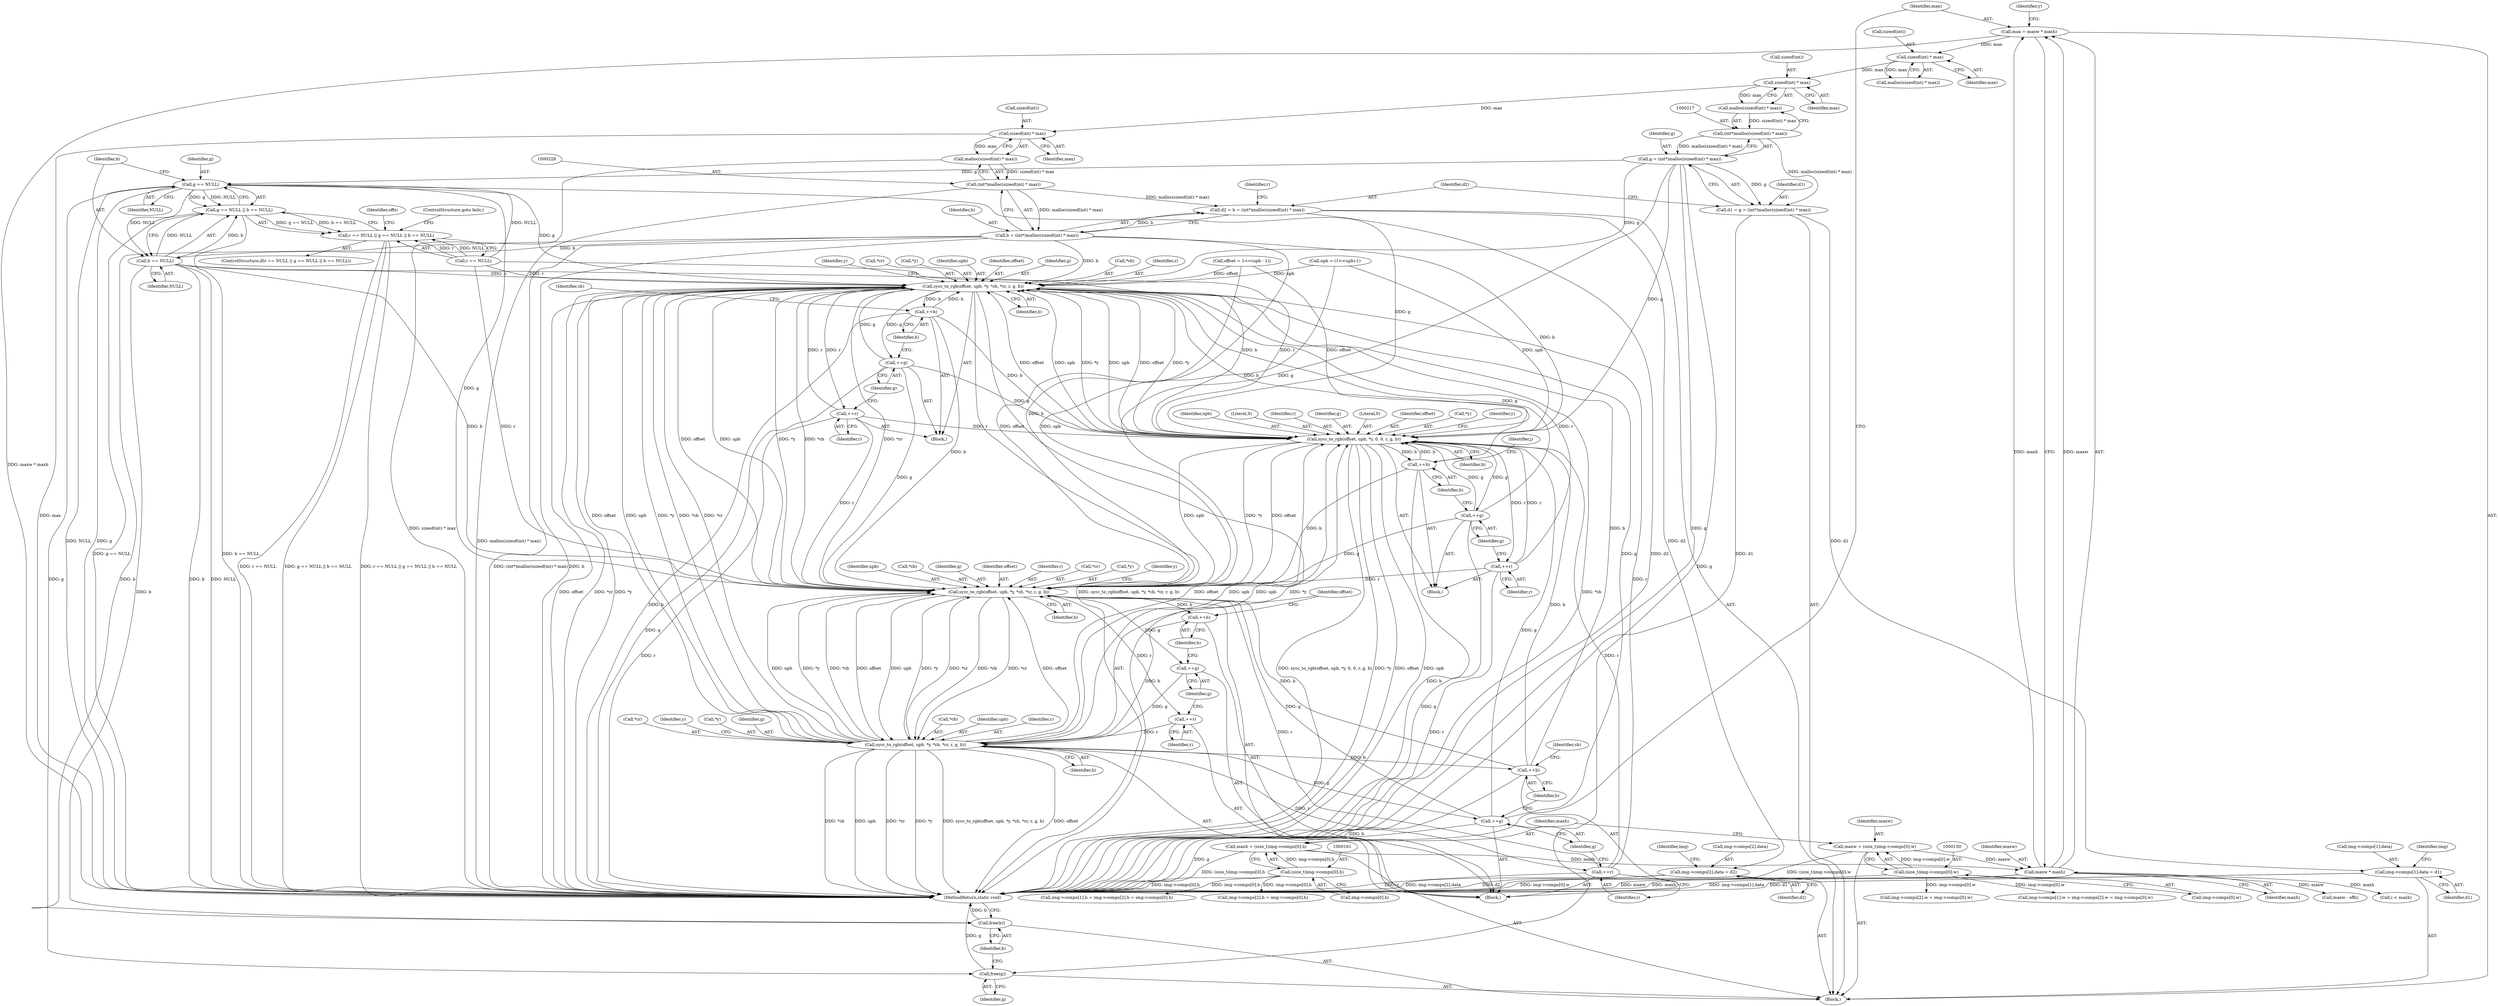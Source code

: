 digraph "0_openjpeg_15f081c89650dccee4aa4ae66f614c3fdb268767_1@API" {
"1000219" [label="(Call,sizeof(int) * max)"];
"1000208" [label="(Call,sizeof(int) * max)"];
"1000169" [label="(Call,max = maxw * maxh)"];
"1000171" [label="(Call,maxw * maxh)"];
"1000147" [label="(Call,maxw = (size_t)img->comps[0].w)"];
"1000149" [label="(Call,(size_t)img->comps[0].w)"];
"1000158" [label="(Call,maxh = (size_t)img->comps[0].h)"];
"1000160" [label="(Call,(size_t)img->comps[0].h)"];
"1000218" [label="(Call,malloc(sizeof(int) * max))"];
"1000216" [label="(Call,(int*)malloc(sizeof(int) * max))"];
"1000212" [label="(Call,d1 = g = (int*)malloc(sizeof(int) * max))"];
"1000407" [label="(Call,img->comps[1].data = d1)"];
"1000214" [label="(Call,g = (int*)malloc(sizeof(int) * max))"];
"1000240" [label="(Call,g == NULL)"];
"1000239" [label="(Call,g == NULL || b == NULL)"];
"1000235" [label="(Call,r == NULL || g == NULL || b == NULL)"];
"1000243" [label="(Call,b == NULL)"];
"1000275" [label="(Call,sycc_to_rgb(offset, upb, *y, 0, 0, r, g, b))"];
"1000287" [label="(Call,++r)"];
"1000309" [label="(Call,sycc_to_rgb(offset, upb, *y, *cb, *cr, r, g, b))"];
"1000323" [label="(Call,++r)"];
"1000329" [label="(Call,sycc_to_rgb(offset, upb, *y, *cb, *cr, r, g, b))"];
"1000343" [label="(Call,++r)"];
"1000358" [label="(Call,sycc_to_rgb(offset, upb, *y, *cb, *cr, r, g, b))"];
"1000372" [label="(Call,++r)"];
"1000374" [label="(Call,++g)"];
"1000376" [label="(Call,++b)"];
"1000345" [label="(Call,++g)"];
"1000347" [label="(Call,++b)"];
"1000325" [label="(Call,++g)"];
"1000327" [label="(Call,++b)"];
"1000289" [label="(Call,++g)"];
"1000291" [label="(Call,++b)"];
"1000536" [label="(Call,free(b))"];
"1000534" [label="(Call,free(g))"];
"1000230" [label="(Call,sizeof(int) * max)"];
"1000229" [label="(Call,malloc(sizeof(int) * max))"];
"1000227" [label="(Call,(int*)malloc(sizeof(int) * max))"];
"1000223" [label="(Call,d2 = b = (int*)malloc(sizeof(int) * max))"];
"1000424" [label="(Call,img->comps[2].data = d2)"];
"1000225" [label="(Call,b = (int*)malloc(sizeof(int) * max))"];
"1000292" [label="(Identifier,b)"];
"1000242" [label="(Identifier,NULL)"];
"1000326" [label="(Identifier,g)"];
"1000243" [label="(Call,b == NULL)"];
"1000464" [label="(Call,img->comps[2].h = img->comps[0].h)"];
"1000220" [label="(Call,sizeof(int))"];
"1000311" [label="(Identifier,upb)"];
"1000151" [label="(Call,img->comps[0].w)"];
"1000314" [label="(Call,*cb)"];
"1000212" [label="(Call,d1 = g = (int*)malloc(sizeof(int) * max))"];
"1000373" [label="(Identifier,r)"];
"1000277" [label="(Identifier,upb)"];
"1000213" [label="(Identifier,d1)"];
"1000219" [label="(Call,sizeof(int) * max)"];
"1000290" [label="(Identifier,g)"];
"1000346" [label="(Identifier,g)"];
"1000211" [label="(Identifier,max)"];
"1000441" [label="(Call,img->comps[2].w = img->comps[0].w)"];
"1000240" [label="(Call,g == NULL)"];
"1000344" [label="(Identifier,r)"];
"1000162" [label="(Call,img->comps[0].h)"];
"1000275" [label="(Call,sycc_to_rgb(offset, upb, *y, 0, 0, r, g, b))"];
"1000233" [label="(Identifier,max)"];
"1000241" [label="(Identifier,g)"];
"1000537" [label="(Identifier,b)"];
"1000170" [label="(Identifier,max)"];
"1000209" [label="(Call,sizeof(int))"];
"1000234" [label="(ControlStructure,if(r == NULL || g == NULL || b == NULL))"];
"1000328" [label="(Identifier,b)"];
"1000379" [label="(Identifier,cb)"];
"1000236" [label="(Call,r == NULL)"];
"1000456" [label="(Call,img->comps[1].h = img->comps[2].h = img->comps[0].h)"];
"1000227" [label="(Call,(int*)malloc(sizeof(int) * max))"];
"1000325" [label="(Call,++g)"];
"1000287" [label="(Call,++r)"];
"1000319" [label="(Identifier,g)"];
"1000334" [label="(Call,*cb)"];
"1000367" [label="(Identifier,r)"];
"1000256" [label="(Call,maxw - offx)"];
"1000291" [label="(Call,++b)"];
"1000331" [label="(Identifier,upb)"];
"1000215" [label="(Identifier,g)"];
"1000371" [label="(Identifier,y)"];
"1000248" [label="(Identifier,offx)"];
"1000171" [label="(Call,maxw * maxh)"];
"1000323" [label="(Call,++r)"];
"1000340" [label="(Identifier,b)"];
"1000432" [label="(Identifier,d2)"];
"1000309" [label="(Call,sycc_to_rgb(offset, upb, *y, *cb, *cr, r, g, b))"];
"1000160" [label="(Call,(size_t)img->comps[0].h)"];
"1000169" [label="(Call,max = maxw * maxh)"];
"1000216" [label="(Call,(int*)malloc(sizeof(int) * max))"];
"1000308" [label="(Block,)"];
"1000245" [label="(Identifier,NULL)"];
"1000375" [label="(Identifier,g)"];
"1000433" [label="(Call,img->comps[1].w = img->comps[2].w = img->comps[0].w)"];
"1000407" [label="(Call,img->comps[1].data = d1)"];
"1000149" [label="(Call,(size_t)img->comps[0].w)"];
"1000244" [label="(Identifier,b)"];
"1000263" [label="(Call,i < maxh)"];
"1000365" [label="(Call,*cr)"];
"1000226" [label="(Identifier,b)"];
"1000288" [label="(Identifier,r)"];
"1000343" [label="(Call,++r)"];
"1000231" [label="(Call,sizeof(int))"];
"1000361" [label="(Call,*y)"];
"1000310" [label="(Identifier,offset)"];
"1000425" [label="(Call,img->comps[2].data)"];
"1000318" [label="(Identifier,r)"];
"1000348" [label="(Identifier,b)"];
"1000175" [label="(Identifier,y)"];
"1000224" [label="(Identifier,d2)"];
"1000330" [label="(Identifier,offset)"];
"1000437" [label="(Identifier,img)"];
"1000345" [label="(Call,++g)"];
"1000281" [label="(Literal,0)"];
"1000360" [label="(Identifier,upb)"];
"1000372" [label="(Call,++r)"];
"1000222" [label="(Identifier,max)"];
"1000104" [label="(Block,)"];
"1000535" [label="(Identifier,g)"];
"1000359" [label="(Identifier,offset)"];
"1000538" [label="(MethodReturn,static void)"];
"1000536" [label="(Call,free(b))"];
"1000148" [label="(Identifier,maxw)"];
"1000147" [label="(Call,maxw = (size_t)img->comps[0].w)"];
"1000289" [label="(Call,++g)"];
"1000230" [label="(Call,sizeof(int) * max)"];
"1000376" [label="(Call,++b)"];
"1000320" [label="(Identifier,b)"];
"1000133" [label="(Call,offset = 1<<(upb - 1))"];
"1000282" [label="(Identifier,r)"];
"1000347" [label="(Call,++b)"];
"1000329" [label="(Call,sycc_to_rgb(offset, upb, *y, *cb, *cr, r, g, b))"];
"1000338" [label="(Identifier,r)"];
"1000358" [label="(Call,sycc_to_rgb(offset, upb, *y, *cb, *cr, r, g, b))"];
"1000283" [label="(Identifier,g)"];
"1000368" [label="(Identifier,g)"];
"1000408" [label="(Call,img->comps[1].data)"];
"1000274" [label="(Block,)"];
"1000280" [label="(Literal,0)"];
"1000420" [label="(Identifier,img)"];
"1000276" [label="(Identifier,offset)"];
"1000336" [label="(Call,*cr)"];
"1000158" [label="(Call,maxh = (size_t)img->comps[0].h)"];
"1000208" [label="(Call,sizeof(int) * max)"];
"1000342" [label="(Identifier,y)"];
"1000324" [label="(Identifier,r)"];
"1000369" [label="(Identifier,b)"];
"1000278" [label="(Call,*y)"];
"1000327" [label="(Call,++b)"];
"1000374" [label="(Call,++g)"];
"1000316" [label="(Call,*cr)"];
"1000246" [label="(ControlStructure,goto fails;)"];
"1000424" [label="(Call,img->comps[2].data = d2)"];
"1000223" [label="(Call,d2 = b = (int*)malloc(sizeof(int) * max))"];
"1000332" [label="(Call,*y)"];
"1000284" [label="(Identifier,b)"];
"1000225" [label="(Call,b = (int*)malloc(sizeof(int) * max))"];
"1000295" [label="(Identifier,j)"];
"1000140" [label="(Call,upb = (1<<upb)-1)"];
"1000286" [label="(Identifier,y)"];
"1000214" [label="(Call,g = (int*)malloc(sizeof(int) * max))"];
"1000312" [label="(Call,*y)"];
"1000237" [label="(Identifier,r)"];
"1000229" [label="(Call,malloc(sizeof(int) * max))"];
"1000207" [label="(Call,malloc(sizeof(int) * max))"];
"1000159" [label="(Identifier,maxh)"];
"1000377" [label="(Identifier,b)"];
"1000322" [label="(Identifier,y)"];
"1000235" [label="(Call,r == NULL || g == NULL || b == NULL)"];
"1000350" [label="(Identifier,cb)"];
"1000357" [label="(Block,)"];
"1000218" [label="(Call,malloc(sizeof(int) * max))"];
"1000173" [label="(Identifier,maxh)"];
"1000339" [label="(Identifier,g)"];
"1000415" [label="(Identifier,d1)"];
"1000172" [label="(Identifier,maxw)"];
"1000534" [label="(Call,free(g))"];
"1000363" [label="(Call,*cb)"];
"1000239" [label="(Call,g == NULL || b == NULL)"];
"1000219" -> "1000218"  [label="AST: "];
"1000219" -> "1000222"  [label="CFG: "];
"1000220" -> "1000219"  [label="AST: "];
"1000222" -> "1000219"  [label="AST: "];
"1000218" -> "1000219"  [label="CFG: "];
"1000219" -> "1000218"  [label="DDG: max"];
"1000208" -> "1000219"  [label="DDG: max"];
"1000219" -> "1000230"  [label="DDG: max"];
"1000208" -> "1000207"  [label="AST: "];
"1000208" -> "1000211"  [label="CFG: "];
"1000209" -> "1000208"  [label="AST: "];
"1000211" -> "1000208"  [label="AST: "];
"1000207" -> "1000208"  [label="CFG: "];
"1000208" -> "1000207"  [label="DDG: max"];
"1000169" -> "1000208"  [label="DDG: max"];
"1000169" -> "1000104"  [label="AST: "];
"1000169" -> "1000171"  [label="CFG: "];
"1000170" -> "1000169"  [label="AST: "];
"1000171" -> "1000169"  [label="AST: "];
"1000175" -> "1000169"  [label="CFG: "];
"1000169" -> "1000538"  [label="DDG: maxw * maxh"];
"1000171" -> "1000169"  [label="DDG: maxw"];
"1000171" -> "1000169"  [label="DDG: maxh"];
"1000171" -> "1000173"  [label="CFG: "];
"1000172" -> "1000171"  [label="AST: "];
"1000173" -> "1000171"  [label="AST: "];
"1000171" -> "1000538"  [label="DDG: maxw"];
"1000171" -> "1000538"  [label="DDG: maxh"];
"1000147" -> "1000171"  [label="DDG: maxw"];
"1000158" -> "1000171"  [label="DDG: maxh"];
"1000171" -> "1000256"  [label="DDG: maxw"];
"1000171" -> "1000263"  [label="DDG: maxh"];
"1000147" -> "1000104"  [label="AST: "];
"1000147" -> "1000149"  [label="CFG: "];
"1000148" -> "1000147"  [label="AST: "];
"1000149" -> "1000147"  [label="AST: "];
"1000159" -> "1000147"  [label="CFG: "];
"1000147" -> "1000538"  [label="DDG: (size_t)img->comps[0].w"];
"1000149" -> "1000147"  [label="DDG: img->comps[0].w"];
"1000149" -> "1000151"  [label="CFG: "];
"1000150" -> "1000149"  [label="AST: "];
"1000151" -> "1000149"  [label="AST: "];
"1000149" -> "1000538"  [label="DDG: img->comps[0].w"];
"1000149" -> "1000433"  [label="DDG: img->comps[0].w"];
"1000149" -> "1000441"  [label="DDG: img->comps[0].w"];
"1000158" -> "1000104"  [label="AST: "];
"1000158" -> "1000160"  [label="CFG: "];
"1000159" -> "1000158"  [label="AST: "];
"1000160" -> "1000158"  [label="AST: "];
"1000170" -> "1000158"  [label="CFG: "];
"1000158" -> "1000538"  [label="DDG: (size_t)img->comps[0].h"];
"1000160" -> "1000158"  [label="DDG: img->comps[0].h"];
"1000160" -> "1000162"  [label="CFG: "];
"1000161" -> "1000160"  [label="AST: "];
"1000162" -> "1000160"  [label="AST: "];
"1000160" -> "1000538"  [label="DDG: img->comps[0].h"];
"1000160" -> "1000456"  [label="DDG: img->comps[0].h"];
"1000160" -> "1000464"  [label="DDG: img->comps[0].h"];
"1000218" -> "1000216"  [label="AST: "];
"1000216" -> "1000218"  [label="CFG: "];
"1000218" -> "1000216"  [label="DDG: sizeof(int) * max"];
"1000216" -> "1000214"  [label="AST: "];
"1000217" -> "1000216"  [label="AST: "];
"1000214" -> "1000216"  [label="CFG: "];
"1000216" -> "1000212"  [label="DDG: malloc(sizeof(int) * max)"];
"1000216" -> "1000214"  [label="DDG: malloc(sizeof(int) * max)"];
"1000212" -> "1000104"  [label="AST: "];
"1000212" -> "1000214"  [label="CFG: "];
"1000213" -> "1000212"  [label="AST: "];
"1000214" -> "1000212"  [label="AST: "];
"1000224" -> "1000212"  [label="CFG: "];
"1000212" -> "1000538"  [label="DDG: d1"];
"1000214" -> "1000212"  [label="DDG: g"];
"1000212" -> "1000407"  [label="DDG: d1"];
"1000407" -> "1000104"  [label="AST: "];
"1000407" -> "1000415"  [label="CFG: "];
"1000408" -> "1000407"  [label="AST: "];
"1000415" -> "1000407"  [label="AST: "];
"1000420" -> "1000407"  [label="CFG: "];
"1000407" -> "1000538"  [label="DDG: img->comps[1].data"];
"1000407" -> "1000538"  [label="DDG: d1"];
"1000215" -> "1000214"  [label="AST: "];
"1000214" -> "1000538"  [label="DDG: g"];
"1000214" -> "1000240"  [label="DDG: g"];
"1000214" -> "1000275"  [label="DDG: g"];
"1000214" -> "1000309"  [label="DDG: g"];
"1000214" -> "1000358"  [label="DDG: g"];
"1000214" -> "1000534"  [label="DDG: g"];
"1000240" -> "1000239"  [label="AST: "];
"1000240" -> "1000242"  [label="CFG: "];
"1000241" -> "1000240"  [label="AST: "];
"1000242" -> "1000240"  [label="AST: "];
"1000244" -> "1000240"  [label="CFG: "];
"1000239" -> "1000240"  [label="CFG: "];
"1000240" -> "1000538"  [label="DDG: NULL"];
"1000240" -> "1000538"  [label="DDG: g"];
"1000240" -> "1000239"  [label="DDG: g"];
"1000240" -> "1000239"  [label="DDG: NULL"];
"1000236" -> "1000240"  [label="DDG: NULL"];
"1000240" -> "1000243"  [label="DDG: NULL"];
"1000240" -> "1000275"  [label="DDG: g"];
"1000240" -> "1000309"  [label="DDG: g"];
"1000240" -> "1000358"  [label="DDG: g"];
"1000240" -> "1000534"  [label="DDG: g"];
"1000239" -> "1000235"  [label="AST: "];
"1000239" -> "1000243"  [label="CFG: "];
"1000243" -> "1000239"  [label="AST: "];
"1000235" -> "1000239"  [label="CFG: "];
"1000239" -> "1000538"  [label="DDG: g == NULL"];
"1000239" -> "1000538"  [label="DDG: b == NULL"];
"1000239" -> "1000235"  [label="DDG: g == NULL"];
"1000239" -> "1000235"  [label="DDG: b == NULL"];
"1000243" -> "1000239"  [label="DDG: b"];
"1000243" -> "1000239"  [label="DDG: NULL"];
"1000235" -> "1000234"  [label="AST: "];
"1000235" -> "1000236"  [label="CFG: "];
"1000236" -> "1000235"  [label="AST: "];
"1000246" -> "1000235"  [label="CFG: "];
"1000248" -> "1000235"  [label="CFG: "];
"1000235" -> "1000538"  [label="DDG: r == NULL"];
"1000235" -> "1000538"  [label="DDG: g == NULL || b == NULL"];
"1000235" -> "1000538"  [label="DDG: r == NULL || g == NULL || b == NULL"];
"1000236" -> "1000235"  [label="DDG: r"];
"1000236" -> "1000235"  [label="DDG: NULL"];
"1000243" -> "1000245"  [label="CFG: "];
"1000244" -> "1000243"  [label="AST: "];
"1000245" -> "1000243"  [label="AST: "];
"1000243" -> "1000538"  [label="DDG: b"];
"1000243" -> "1000538"  [label="DDG: NULL"];
"1000225" -> "1000243"  [label="DDG: b"];
"1000243" -> "1000275"  [label="DDG: b"];
"1000243" -> "1000309"  [label="DDG: b"];
"1000243" -> "1000358"  [label="DDG: b"];
"1000243" -> "1000536"  [label="DDG: b"];
"1000275" -> "1000274"  [label="AST: "];
"1000275" -> "1000284"  [label="CFG: "];
"1000276" -> "1000275"  [label="AST: "];
"1000277" -> "1000275"  [label="AST: "];
"1000278" -> "1000275"  [label="AST: "];
"1000280" -> "1000275"  [label="AST: "];
"1000281" -> "1000275"  [label="AST: "];
"1000282" -> "1000275"  [label="AST: "];
"1000283" -> "1000275"  [label="AST: "];
"1000284" -> "1000275"  [label="AST: "];
"1000286" -> "1000275"  [label="CFG: "];
"1000275" -> "1000538"  [label="DDG: sycc_to_rgb(offset, upb, *y, 0, 0, r, g, b)"];
"1000275" -> "1000538"  [label="DDG: *y"];
"1000275" -> "1000538"  [label="DDG: offset"];
"1000275" -> "1000538"  [label="DDG: upb"];
"1000133" -> "1000275"  [label="DDG: offset"];
"1000329" -> "1000275"  [label="DDG: offset"];
"1000329" -> "1000275"  [label="DDG: upb"];
"1000329" -> "1000275"  [label="DDG: *y"];
"1000358" -> "1000275"  [label="DDG: offset"];
"1000358" -> "1000275"  [label="DDG: upb"];
"1000358" -> "1000275"  [label="DDG: *y"];
"1000140" -> "1000275"  [label="DDG: upb"];
"1000343" -> "1000275"  [label="DDG: r"];
"1000236" -> "1000275"  [label="DDG: r"];
"1000372" -> "1000275"  [label="DDG: r"];
"1000287" -> "1000275"  [label="DDG: r"];
"1000374" -> "1000275"  [label="DDG: g"];
"1000289" -> "1000275"  [label="DDG: g"];
"1000345" -> "1000275"  [label="DDG: g"];
"1000376" -> "1000275"  [label="DDG: b"];
"1000291" -> "1000275"  [label="DDG: b"];
"1000225" -> "1000275"  [label="DDG: b"];
"1000347" -> "1000275"  [label="DDG: b"];
"1000275" -> "1000287"  [label="DDG: r"];
"1000275" -> "1000289"  [label="DDG: g"];
"1000275" -> "1000291"  [label="DDG: b"];
"1000275" -> "1000309"  [label="DDG: offset"];
"1000275" -> "1000309"  [label="DDG: upb"];
"1000275" -> "1000309"  [label="DDG: *y"];
"1000275" -> "1000358"  [label="DDG: offset"];
"1000275" -> "1000358"  [label="DDG: upb"];
"1000275" -> "1000358"  [label="DDG: *y"];
"1000287" -> "1000274"  [label="AST: "];
"1000287" -> "1000288"  [label="CFG: "];
"1000288" -> "1000287"  [label="AST: "];
"1000290" -> "1000287"  [label="CFG: "];
"1000287" -> "1000538"  [label="DDG: r"];
"1000287" -> "1000309"  [label="DDG: r"];
"1000287" -> "1000358"  [label="DDG: r"];
"1000309" -> "1000308"  [label="AST: "];
"1000309" -> "1000320"  [label="CFG: "];
"1000310" -> "1000309"  [label="AST: "];
"1000311" -> "1000309"  [label="AST: "];
"1000312" -> "1000309"  [label="AST: "];
"1000314" -> "1000309"  [label="AST: "];
"1000316" -> "1000309"  [label="AST: "];
"1000318" -> "1000309"  [label="AST: "];
"1000319" -> "1000309"  [label="AST: "];
"1000320" -> "1000309"  [label="AST: "];
"1000322" -> "1000309"  [label="CFG: "];
"1000133" -> "1000309"  [label="DDG: offset"];
"1000329" -> "1000309"  [label="DDG: offset"];
"1000329" -> "1000309"  [label="DDG: upb"];
"1000329" -> "1000309"  [label="DDG: *y"];
"1000329" -> "1000309"  [label="DDG: *cb"];
"1000329" -> "1000309"  [label="DDG: *cr"];
"1000358" -> "1000309"  [label="DDG: offset"];
"1000358" -> "1000309"  [label="DDG: upb"];
"1000358" -> "1000309"  [label="DDG: *y"];
"1000358" -> "1000309"  [label="DDG: *cb"];
"1000358" -> "1000309"  [label="DDG: *cr"];
"1000140" -> "1000309"  [label="DDG: upb"];
"1000343" -> "1000309"  [label="DDG: r"];
"1000236" -> "1000309"  [label="DDG: r"];
"1000372" -> "1000309"  [label="DDG: r"];
"1000374" -> "1000309"  [label="DDG: g"];
"1000289" -> "1000309"  [label="DDG: g"];
"1000345" -> "1000309"  [label="DDG: g"];
"1000376" -> "1000309"  [label="DDG: b"];
"1000291" -> "1000309"  [label="DDG: b"];
"1000225" -> "1000309"  [label="DDG: b"];
"1000347" -> "1000309"  [label="DDG: b"];
"1000309" -> "1000323"  [label="DDG: r"];
"1000309" -> "1000325"  [label="DDG: g"];
"1000309" -> "1000327"  [label="DDG: b"];
"1000309" -> "1000329"  [label="DDG: offset"];
"1000309" -> "1000329"  [label="DDG: upb"];
"1000309" -> "1000329"  [label="DDG: *y"];
"1000309" -> "1000329"  [label="DDG: *cb"];
"1000309" -> "1000329"  [label="DDG: *cr"];
"1000323" -> "1000308"  [label="AST: "];
"1000323" -> "1000324"  [label="CFG: "];
"1000324" -> "1000323"  [label="AST: "];
"1000326" -> "1000323"  [label="CFG: "];
"1000323" -> "1000329"  [label="DDG: r"];
"1000329" -> "1000308"  [label="AST: "];
"1000329" -> "1000340"  [label="CFG: "];
"1000330" -> "1000329"  [label="AST: "];
"1000331" -> "1000329"  [label="AST: "];
"1000332" -> "1000329"  [label="AST: "];
"1000334" -> "1000329"  [label="AST: "];
"1000336" -> "1000329"  [label="AST: "];
"1000338" -> "1000329"  [label="AST: "];
"1000339" -> "1000329"  [label="AST: "];
"1000340" -> "1000329"  [label="AST: "];
"1000342" -> "1000329"  [label="CFG: "];
"1000329" -> "1000538"  [label="DDG: *cb"];
"1000329" -> "1000538"  [label="DDG: upb"];
"1000329" -> "1000538"  [label="DDG: *cr"];
"1000329" -> "1000538"  [label="DDG: *y"];
"1000329" -> "1000538"  [label="DDG: sycc_to_rgb(offset, upb, *y, *cb, *cr, r, g, b)"];
"1000329" -> "1000538"  [label="DDG: offset"];
"1000325" -> "1000329"  [label="DDG: g"];
"1000327" -> "1000329"  [label="DDG: b"];
"1000329" -> "1000343"  [label="DDG: r"];
"1000329" -> "1000345"  [label="DDG: g"];
"1000329" -> "1000347"  [label="DDG: b"];
"1000329" -> "1000358"  [label="DDG: offset"];
"1000329" -> "1000358"  [label="DDG: upb"];
"1000329" -> "1000358"  [label="DDG: *y"];
"1000329" -> "1000358"  [label="DDG: *cb"];
"1000329" -> "1000358"  [label="DDG: *cr"];
"1000343" -> "1000308"  [label="AST: "];
"1000343" -> "1000344"  [label="CFG: "];
"1000344" -> "1000343"  [label="AST: "];
"1000346" -> "1000343"  [label="CFG: "];
"1000343" -> "1000538"  [label="DDG: r"];
"1000343" -> "1000358"  [label="DDG: r"];
"1000358" -> "1000357"  [label="AST: "];
"1000358" -> "1000369"  [label="CFG: "];
"1000359" -> "1000358"  [label="AST: "];
"1000360" -> "1000358"  [label="AST: "];
"1000361" -> "1000358"  [label="AST: "];
"1000363" -> "1000358"  [label="AST: "];
"1000365" -> "1000358"  [label="AST: "];
"1000367" -> "1000358"  [label="AST: "];
"1000368" -> "1000358"  [label="AST: "];
"1000369" -> "1000358"  [label="AST: "];
"1000371" -> "1000358"  [label="CFG: "];
"1000358" -> "1000538"  [label="DDG: *cr"];
"1000358" -> "1000538"  [label="DDG: *y"];
"1000358" -> "1000538"  [label="DDG: sycc_to_rgb(offset, upb, *y, *cb, *cr, r, g, b)"];
"1000358" -> "1000538"  [label="DDG: upb"];
"1000358" -> "1000538"  [label="DDG: *cb"];
"1000358" -> "1000538"  [label="DDG: offset"];
"1000133" -> "1000358"  [label="DDG: offset"];
"1000140" -> "1000358"  [label="DDG: upb"];
"1000236" -> "1000358"  [label="DDG: r"];
"1000372" -> "1000358"  [label="DDG: r"];
"1000374" -> "1000358"  [label="DDG: g"];
"1000289" -> "1000358"  [label="DDG: g"];
"1000345" -> "1000358"  [label="DDG: g"];
"1000376" -> "1000358"  [label="DDG: b"];
"1000291" -> "1000358"  [label="DDG: b"];
"1000225" -> "1000358"  [label="DDG: b"];
"1000347" -> "1000358"  [label="DDG: b"];
"1000358" -> "1000372"  [label="DDG: r"];
"1000358" -> "1000374"  [label="DDG: g"];
"1000358" -> "1000376"  [label="DDG: b"];
"1000372" -> "1000357"  [label="AST: "];
"1000372" -> "1000373"  [label="CFG: "];
"1000373" -> "1000372"  [label="AST: "];
"1000375" -> "1000372"  [label="CFG: "];
"1000372" -> "1000538"  [label="DDG: r"];
"1000374" -> "1000357"  [label="AST: "];
"1000374" -> "1000375"  [label="CFG: "];
"1000375" -> "1000374"  [label="AST: "];
"1000377" -> "1000374"  [label="CFG: "];
"1000374" -> "1000538"  [label="DDG: g"];
"1000376" -> "1000357"  [label="AST: "];
"1000376" -> "1000377"  [label="CFG: "];
"1000377" -> "1000376"  [label="AST: "];
"1000379" -> "1000376"  [label="CFG: "];
"1000376" -> "1000538"  [label="DDG: b"];
"1000345" -> "1000308"  [label="AST: "];
"1000345" -> "1000346"  [label="CFG: "];
"1000346" -> "1000345"  [label="AST: "];
"1000348" -> "1000345"  [label="CFG: "];
"1000345" -> "1000538"  [label="DDG: g"];
"1000347" -> "1000308"  [label="AST: "];
"1000347" -> "1000348"  [label="CFG: "];
"1000348" -> "1000347"  [label="AST: "];
"1000350" -> "1000347"  [label="CFG: "];
"1000347" -> "1000538"  [label="DDG: b"];
"1000325" -> "1000308"  [label="AST: "];
"1000325" -> "1000326"  [label="CFG: "];
"1000326" -> "1000325"  [label="AST: "];
"1000328" -> "1000325"  [label="CFG: "];
"1000327" -> "1000308"  [label="AST: "];
"1000327" -> "1000328"  [label="CFG: "];
"1000328" -> "1000327"  [label="AST: "];
"1000330" -> "1000327"  [label="CFG: "];
"1000289" -> "1000274"  [label="AST: "];
"1000289" -> "1000290"  [label="CFG: "];
"1000290" -> "1000289"  [label="AST: "];
"1000292" -> "1000289"  [label="CFG: "];
"1000289" -> "1000538"  [label="DDG: g"];
"1000291" -> "1000274"  [label="AST: "];
"1000291" -> "1000292"  [label="CFG: "];
"1000292" -> "1000291"  [label="AST: "];
"1000295" -> "1000291"  [label="CFG: "];
"1000291" -> "1000538"  [label="DDG: b"];
"1000536" -> "1000104"  [label="AST: "];
"1000536" -> "1000537"  [label="CFG: "];
"1000537" -> "1000536"  [label="AST: "];
"1000538" -> "1000536"  [label="CFG: "];
"1000536" -> "1000538"  [label="DDG: b"];
"1000225" -> "1000536"  [label="DDG: b"];
"1000534" -> "1000104"  [label="AST: "];
"1000534" -> "1000535"  [label="CFG: "];
"1000535" -> "1000534"  [label="AST: "];
"1000537" -> "1000534"  [label="CFG: "];
"1000534" -> "1000538"  [label="DDG: g"];
"1000230" -> "1000229"  [label="AST: "];
"1000230" -> "1000233"  [label="CFG: "];
"1000231" -> "1000230"  [label="AST: "];
"1000233" -> "1000230"  [label="AST: "];
"1000229" -> "1000230"  [label="CFG: "];
"1000230" -> "1000538"  [label="DDG: max"];
"1000230" -> "1000229"  [label="DDG: max"];
"1000229" -> "1000227"  [label="AST: "];
"1000227" -> "1000229"  [label="CFG: "];
"1000229" -> "1000538"  [label="DDG: sizeof(int) * max"];
"1000229" -> "1000227"  [label="DDG: sizeof(int) * max"];
"1000227" -> "1000225"  [label="AST: "];
"1000228" -> "1000227"  [label="AST: "];
"1000225" -> "1000227"  [label="CFG: "];
"1000227" -> "1000538"  [label="DDG: malloc(sizeof(int) * max)"];
"1000227" -> "1000223"  [label="DDG: malloc(sizeof(int) * max)"];
"1000227" -> "1000225"  [label="DDG: malloc(sizeof(int) * max)"];
"1000223" -> "1000104"  [label="AST: "];
"1000223" -> "1000225"  [label="CFG: "];
"1000224" -> "1000223"  [label="AST: "];
"1000225" -> "1000223"  [label="AST: "];
"1000237" -> "1000223"  [label="CFG: "];
"1000223" -> "1000538"  [label="DDG: d2"];
"1000225" -> "1000223"  [label="DDG: b"];
"1000223" -> "1000424"  [label="DDG: d2"];
"1000424" -> "1000104"  [label="AST: "];
"1000424" -> "1000432"  [label="CFG: "];
"1000425" -> "1000424"  [label="AST: "];
"1000432" -> "1000424"  [label="AST: "];
"1000437" -> "1000424"  [label="CFG: "];
"1000424" -> "1000538"  [label="DDG: img->comps[2].data"];
"1000424" -> "1000538"  [label="DDG: d2"];
"1000226" -> "1000225"  [label="AST: "];
"1000225" -> "1000538"  [label="DDG: (int*)malloc(sizeof(int) * max)"];
"1000225" -> "1000538"  [label="DDG: b"];
}
